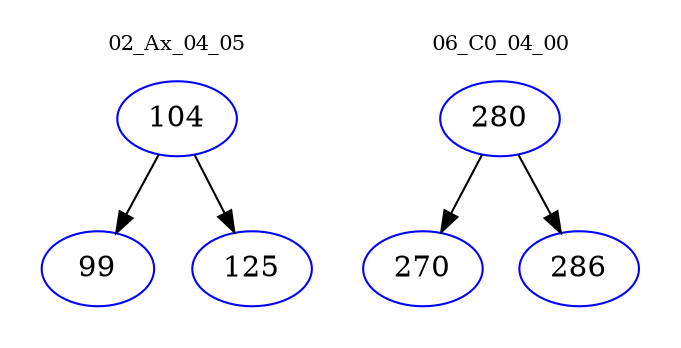 digraph{
subgraph cluster_0 {
color = white
label = "02_Ax_04_05";
fontsize=10;
T0_104 [label="104", color="blue"]
T0_104 -> T0_99 [color="black"]
T0_99 [label="99", color="blue"]
T0_104 -> T0_125 [color="black"]
T0_125 [label="125", color="blue"]
}
subgraph cluster_1 {
color = white
label = "06_C0_04_00";
fontsize=10;
T1_280 [label="280", color="blue"]
T1_280 -> T1_270 [color="black"]
T1_270 [label="270", color="blue"]
T1_280 -> T1_286 [color="black"]
T1_286 [label="286", color="blue"]
}
}
